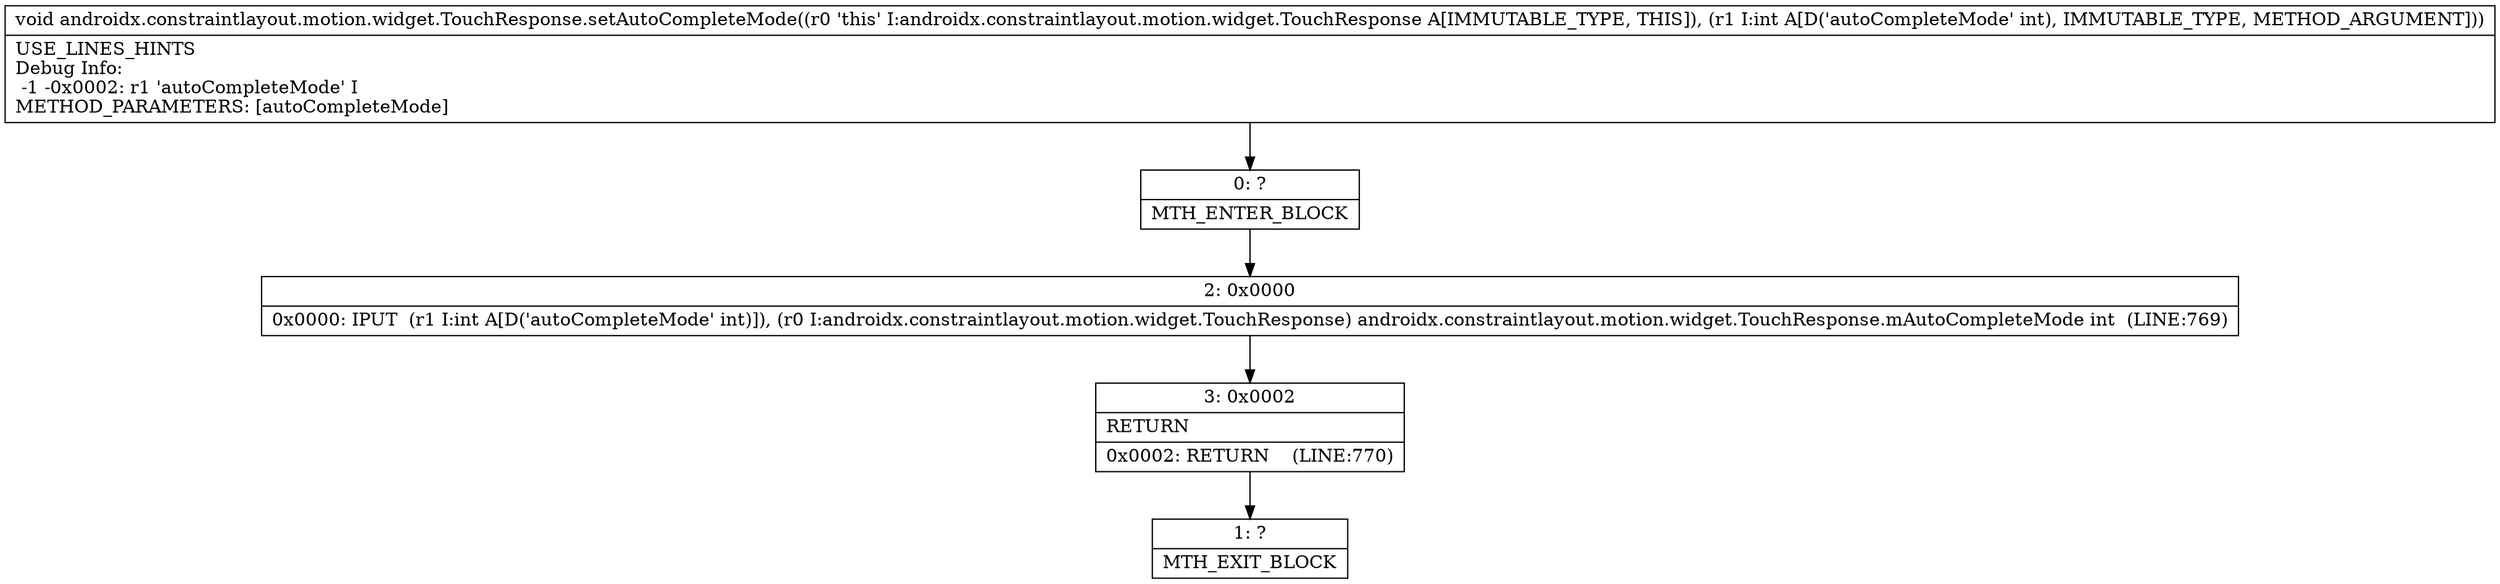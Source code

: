 digraph "CFG forandroidx.constraintlayout.motion.widget.TouchResponse.setAutoCompleteMode(I)V" {
Node_0 [shape=record,label="{0\:\ ?|MTH_ENTER_BLOCK\l}"];
Node_2 [shape=record,label="{2\:\ 0x0000|0x0000: IPUT  (r1 I:int A[D('autoCompleteMode' int)]), (r0 I:androidx.constraintlayout.motion.widget.TouchResponse) androidx.constraintlayout.motion.widget.TouchResponse.mAutoCompleteMode int  (LINE:769)\l}"];
Node_3 [shape=record,label="{3\:\ 0x0002|RETURN\l|0x0002: RETURN    (LINE:770)\l}"];
Node_1 [shape=record,label="{1\:\ ?|MTH_EXIT_BLOCK\l}"];
MethodNode[shape=record,label="{void androidx.constraintlayout.motion.widget.TouchResponse.setAutoCompleteMode((r0 'this' I:androidx.constraintlayout.motion.widget.TouchResponse A[IMMUTABLE_TYPE, THIS]), (r1 I:int A[D('autoCompleteMode' int), IMMUTABLE_TYPE, METHOD_ARGUMENT]))  | USE_LINES_HINTS\lDebug Info:\l  \-1 \-0x0002: r1 'autoCompleteMode' I\lMETHOD_PARAMETERS: [autoCompleteMode]\l}"];
MethodNode -> Node_0;Node_0 -> Node_2;
Node_2 -> Node_3;
Node_3 -> Node_1;
}

